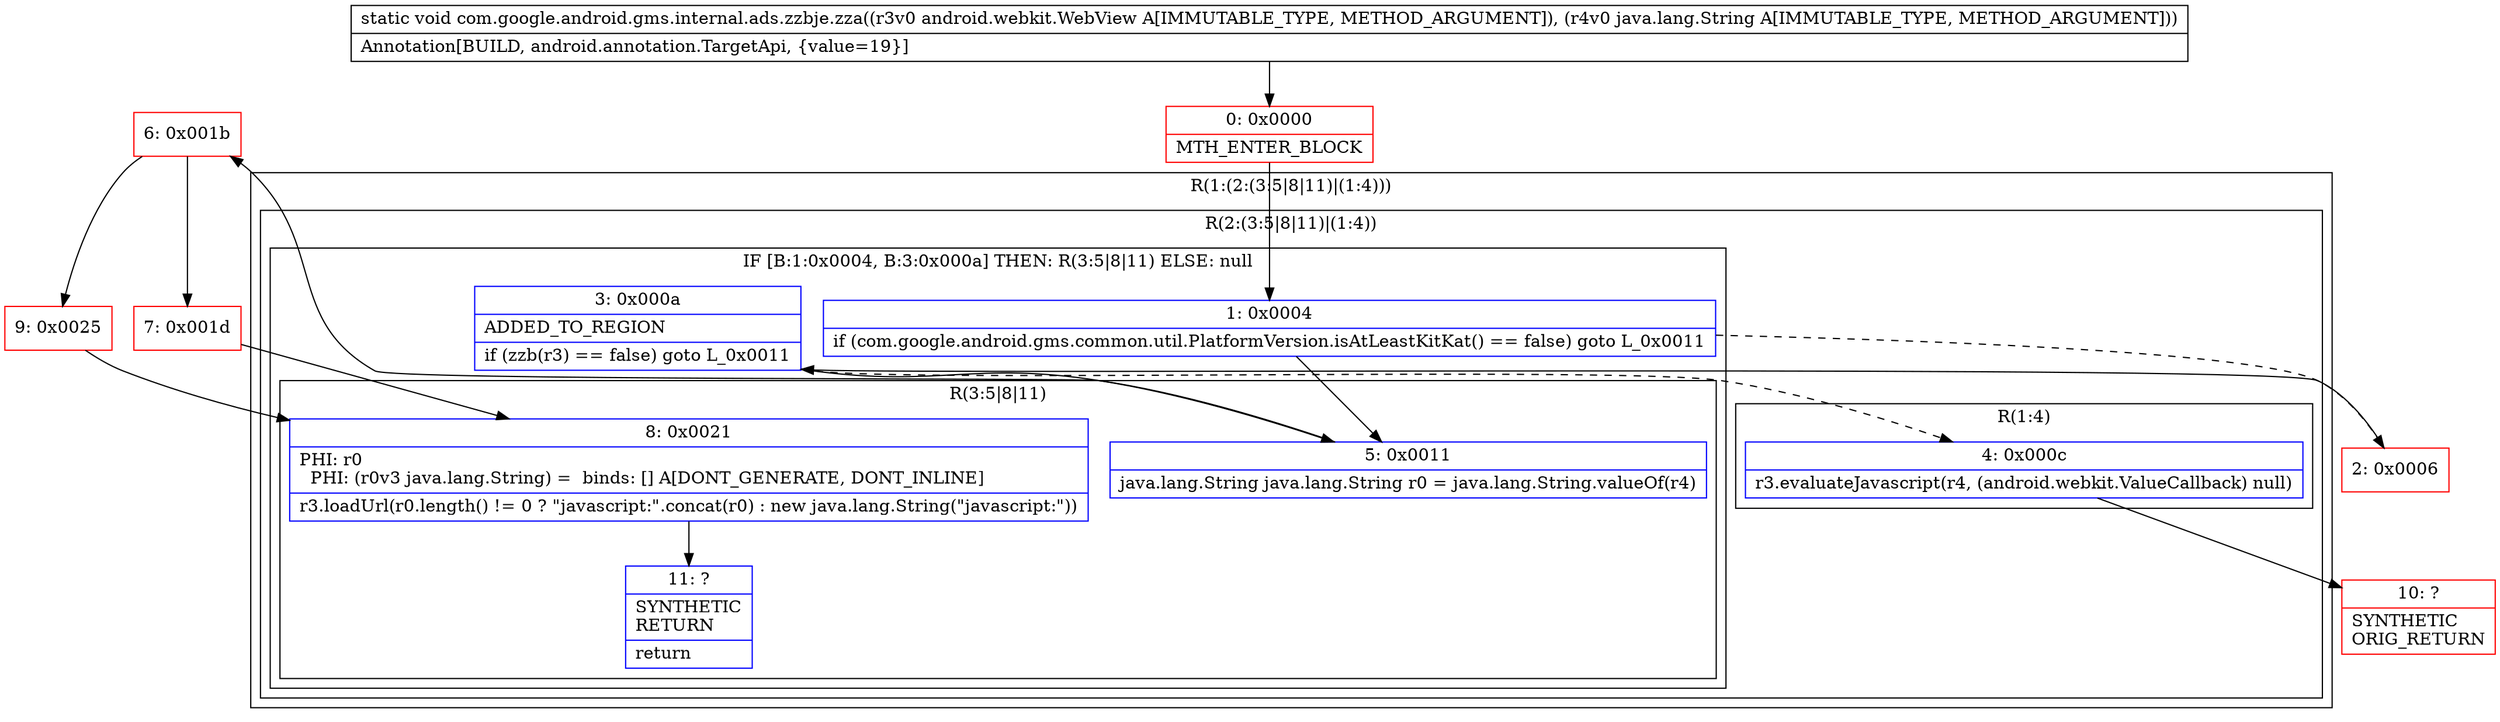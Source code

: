 digraph "CFG forcom.google.android.gms.internal.ads.zzbje.zza(Landroid\/webkit\/WebView;Ljava\/lang\/String;)V" {
subgraph cluster_Region_1051614643 {
label = "R(1:(2:(3:5|8|11)|(1:4)))";
node [shape=record,color=blue];
subgraph cluster_Region_2097164182 {
label = "R(2:(3:5|8|11)|(1:4))";
node [shape=record,color=blue];
subgraph cluster_IfRegion_352805374 {
label = "IF [B:1:0x0004, B:3:0x000a] THEN: R(3:5|8|11) ELSE: null";
node [shape=record,color=blue];
Node_1 [shape=record,label="{1\:\ 0x0004|if (com.google.android.gms.common.util.PlatformVersion.isAtLeastKitKat() == false) goto L_0x0011\l}"];
Node_3 [shape=record,label="{3\:\ 0x000a|ADDED_TO_REGION\l|if (zzb(r3) == false) goto L_0x0011\l}"];
subgraph cluster_Region_1268028560 {
label = "R(3:5|8|11)";
node [shape=record,color=blue];
Node_5 [shape=record,label="{5\:\ 0x0011|java.lang.String java.lang.String r0 = java.lang.String.valueOf(r4)\l}"];
Node_8 [shape=record,label="{8\:\ 0x0021|PHI: r0 \l  PHI: (r0v3 java.lang.String) =  binds: [] A[DONT_GENERATE, DONT_INLINE]\l|r3.loadUrl(r0.length() != 0 ? \"javascript:\".concat(r0) : new java.lang.String(\"javascript:\"))\l}"];
Node_11 [shape=record,label="{11\:\ ?|SYNTHETIC\lRETURN\l|return\l}"];
}
}
subgraph cluster_Region_144462951 {
label = "R(1:4)";
node [shape=record,color=blue];
Node_4 [shape=record,label="{4\:\ 0x000c|r3.evaluateJavascript(r4, (android.webkit.ValueCallback) null)\l}"];
}
}
}
Node_0 [shape=record,color=red,label="{0\:\ 0x0000|MTH_ENTER_BLOCK\l}"];
Node_2 [shape=record,color=red,label="{2\:\ 0x0006}"];
Node_6 [shape=record,color=red,label="{6\:\ 0x001b}"];
Node_7 [shape=record,color=red,label="{7\:\ 0x001d}"];
Node_9 [shape=record,color=red,label="{9\:\ 0x0025}"];
Node_10 [shape=record,color=red,label="{10\:\ ?|SYNTHETIC\lORIG_RETURN\l}"];
MethodNode[shape=record,label="{static void com.google.android.gms.internal.ads.zzbje.zza((r3v0 android.webkit.WebView A[IMMUTABLE_TYPE, METHOD_ARGUMENT]), (r4v0 java.lang.String A[IMMUTABLE_TYPE, METHOD_ARGUMENT]))  | Annotation[BUILD, android.annotation.TargetApi, \{value=19\}]\l}"];
MethodNode -> Node_0;
Node_1 -> Node_2[style=dashed];
Node_1 -> Node_5;
Node_3 -> Node_4[style=dashed];
Node_3 -> Node_5;
Node_5 -> Node_6;
Node_8 -> Node_11;
Node_4 -> Node_10;
Node_0 -> Node_1;
Node_2 -> Node_3;
Node_6 -> Node_7;
Node_6 -> Node_9;
Node_7 -> Node_8;
Node_9 -> Node_8;
}

